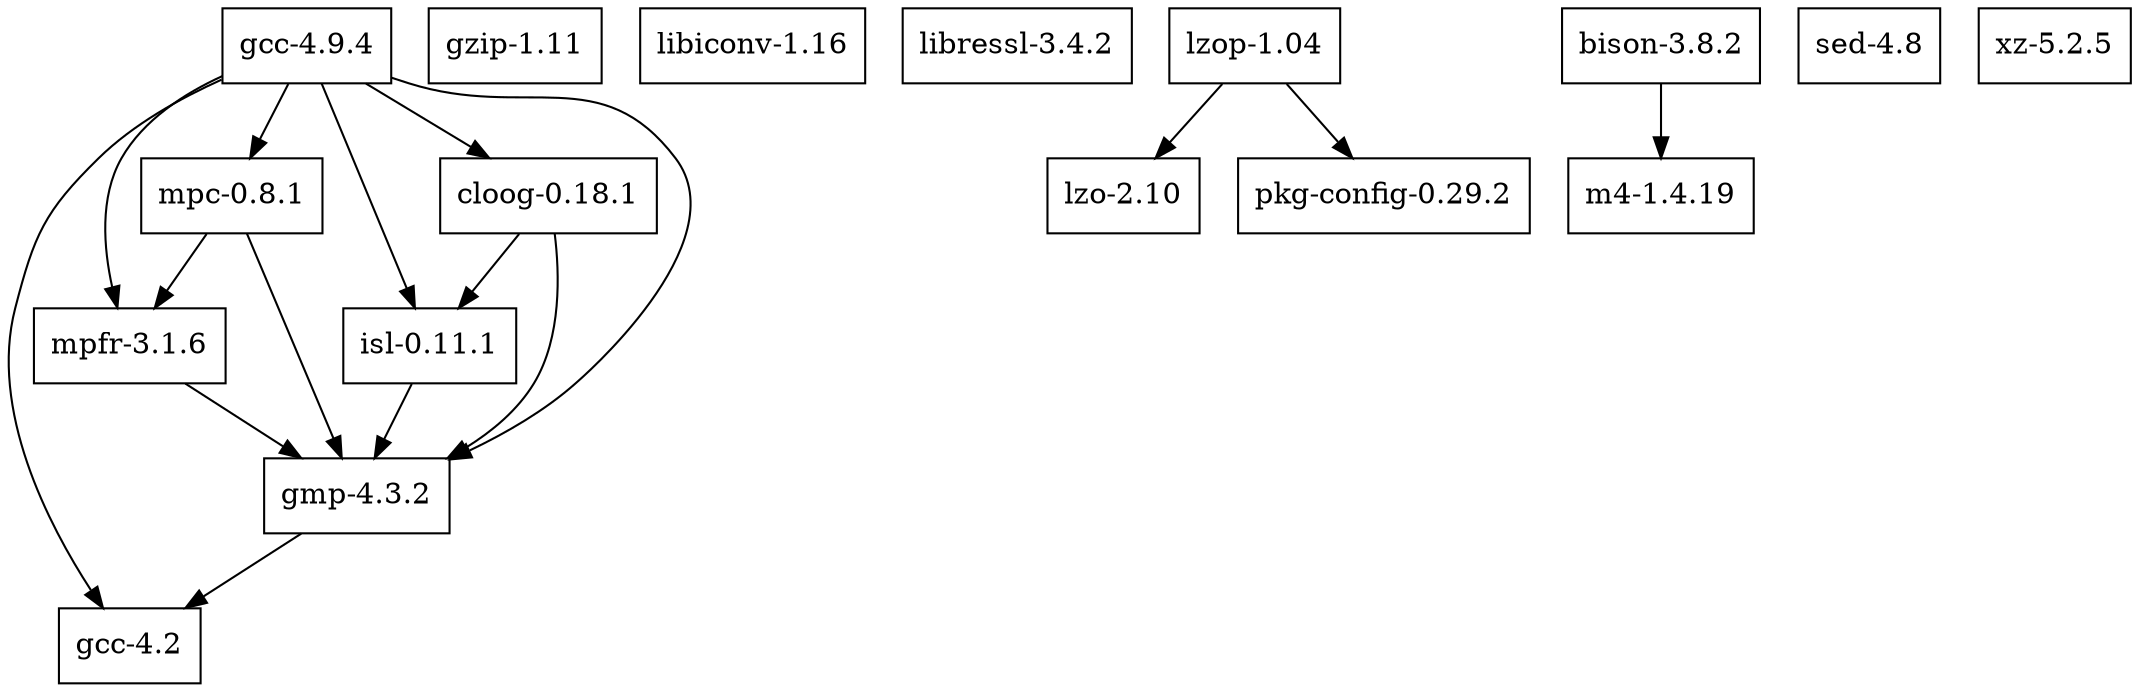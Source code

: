 digraph mygraph {
node [shape=box];

"gcc-4.2"
"gzip-1.11"
"libiconv-1.16"
"libressl-3.4.2"
"lzo-2.10"
"m4-1.4.19"
"pkg-config-0.29.2"
"sed-4.8"
"xz-5.2.5"

"bison-3.8.2" -> "m4-1.4.19"
"gmp-4.3.2" -> "gcc-4.2"
"lzop-1.04" -> "lzo-2.10"
"lzop-1.04" -> "pkg-config-0.29.2"

"mpfr-3.1.6" -> "gmp-4.3.2"
"isl-0.11.1" -> "gmp-4.3.2"

"mpc-0.8.1" -> "gmp-4.3.2"
"mpc-0.8.1" -> "mpfr-3.1.6"

"cloog-0.18.1" -> "gmp-4.3.2"
"cloog-0.18.1" -> "isl-0.11.1"

"gcc-4.9.4" -> "gcc-4.2"
"gcc-4.9.4" -> "gmp-4.3.2"
"gcc-4.9.4" -> "mpfr-3.1.6"
"gcc-4.9.4" -> "mpc-0.8.1"
"gcc-4.9.4" -> "isl-0.11.1"
"gcc-4.9.4" -> "cloog-0.18.1"

}
